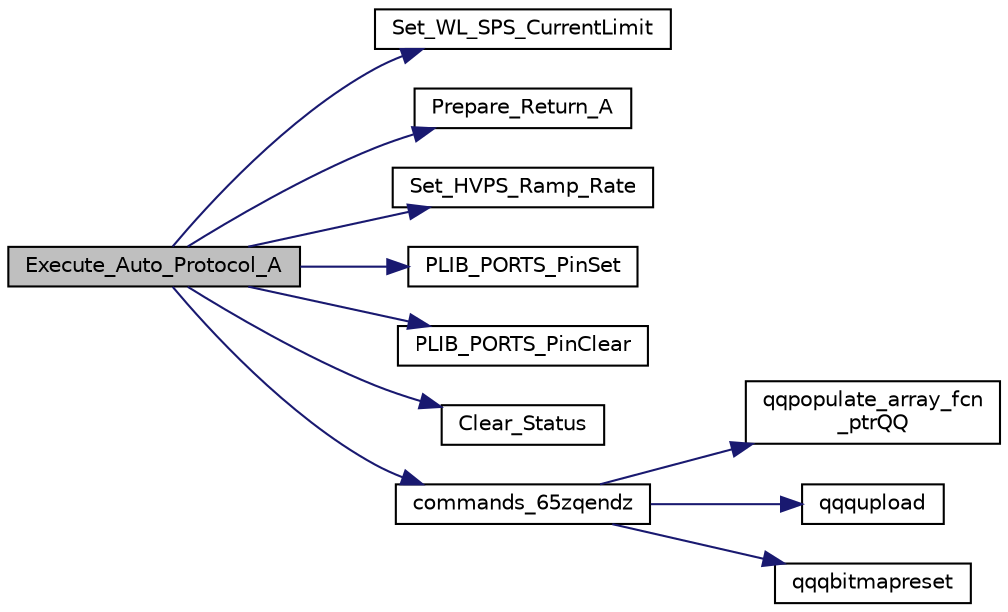 digraph "Execute_Auto_Protocol_A"
{
  edge [fontname="Helvetica",fontsize="10",labelfontname="Helvetica",labelfontsize="10"];
  node [fontname="Helvetica",fontsize="10",shape=record];
  rankdir="LR";
  Node729 [label="Execute_Auto_Protocol_A",height=0.2,width=0.4,color="black", fillcolor="grey75", style="filled", fontcolor="black"];
  Node729 -> Node730 [color="midnightblue",fontsize="10",style="solid",fontname="Helvetica"];
  Node730 [label="Set_WL_SPS_CurrentLimit",height=0.2,width=0.4,color="black", fillcolor="white", style="filled",URL="$inszt__commands_8c.html#abf6d33578a8005b24b953ed17dc1e09e"];
  Node729 -> Node731 [color="midnightblue",fontsize="10",style="solid",fontname="Helvetica"];
  Node731 [label="Prepare_Return_A",height=0.2,width=0.4,color="black", fillcolor="white", style="filled",URL="$inszt__commands_8c.html#a0e9c19489da0b2f35029d786831aba98"];
  Node729 -> Node732 [color="midnightblue",fontsize="10",style="solid",fontname="Helvetica"];
  Node732 [label="Set_HVPS_Ramp_Rate",height=0.2,width=0.4,color="black", fillcolor="white", style="filled",URL="$inszt__commands_8c.html#ac70e0608944d827ba3108771992e2dc7"];
  Node729 -> Node733 [color="midnightblue",fontsize="10",style="solid",fontname="Helvetica"];
  Node733 [label="PLIB_PORTS_PinSet",height=0.2,width=0.4,color="black", fillcolor="white", style="filled",URL="$inszt__commands_8c.html#ae4c8fd3b4e721cc80950df1d49cada58"];
  Node729 -> Node734 [color="midnightblue",fontsize="10",style="solid",fontname="Helvetica"];
  Node734 [label="PLIB_PORTS_PinClear",height=0.2,width=0.4,color="black", fillcolor="white", style="filled",URL="$inszt__commands_8c.html#a119ae9f68294861f5eecb19de9743c43"];
  Node729 -> Node735 [color="midnightblue",fontsize="10",style="solid",fontname="Helvetica"];
  Node735 [label="Clear_Status",height=0.2,width=0.4,color="black", fillcolor="white", style="filled",URL="$inszt__commands_8c.html#a3a9ea2a910b701830e828a9e6d53b636"];
  Node729 -> Node736 [color="midnightblue",fontsize="10",style="solid",fontname="Helvetica"];
  Node736 [label="commands_65zqendz",height=0.2,width=0.4,color="black", fillcolor="white", style="filled",URL="$inszt__commands_8c.html#ae5eaf40dc6507a08e90fc7a48ee2fd81"];
  Node736 -> Node737 [color="midnightblue",fontsize="10",style="solid",fontname="Helvetica"];
  Node737 [label="qqpopulate_array_fcn\l_ptrQQ",height=0.2,width=0.4,color="black", fillcolor="white", style="filled",URL="$inszt__commands_8c.html#a4ad6fa1bb94fc1c3ac2dc30925106081"];
  Node736 -> Node738 [color="midnightblue",fontsize="10",style="solid",fontname="Helvetica"];
  Node738 [label="qqqupload",height=0.2,width=0.4,color="black", fillcolor="white", style="filled",URL="$inszt__commands_8c.html#a109761d7f84a96b5606e507bace276b5"];
  Node736 -> Node739 [color="midnightblue",fontsize="10",style="solid",fontname="Helvetica"];
  Node739 [label="qqqbitmapreset",height=0.2,width=0.4,color="black", fillcolor="white", style="filled",URL="$inszt__commands_8c.html#a5688fceaed93ba591e78ee15ccb0187f"];
}

